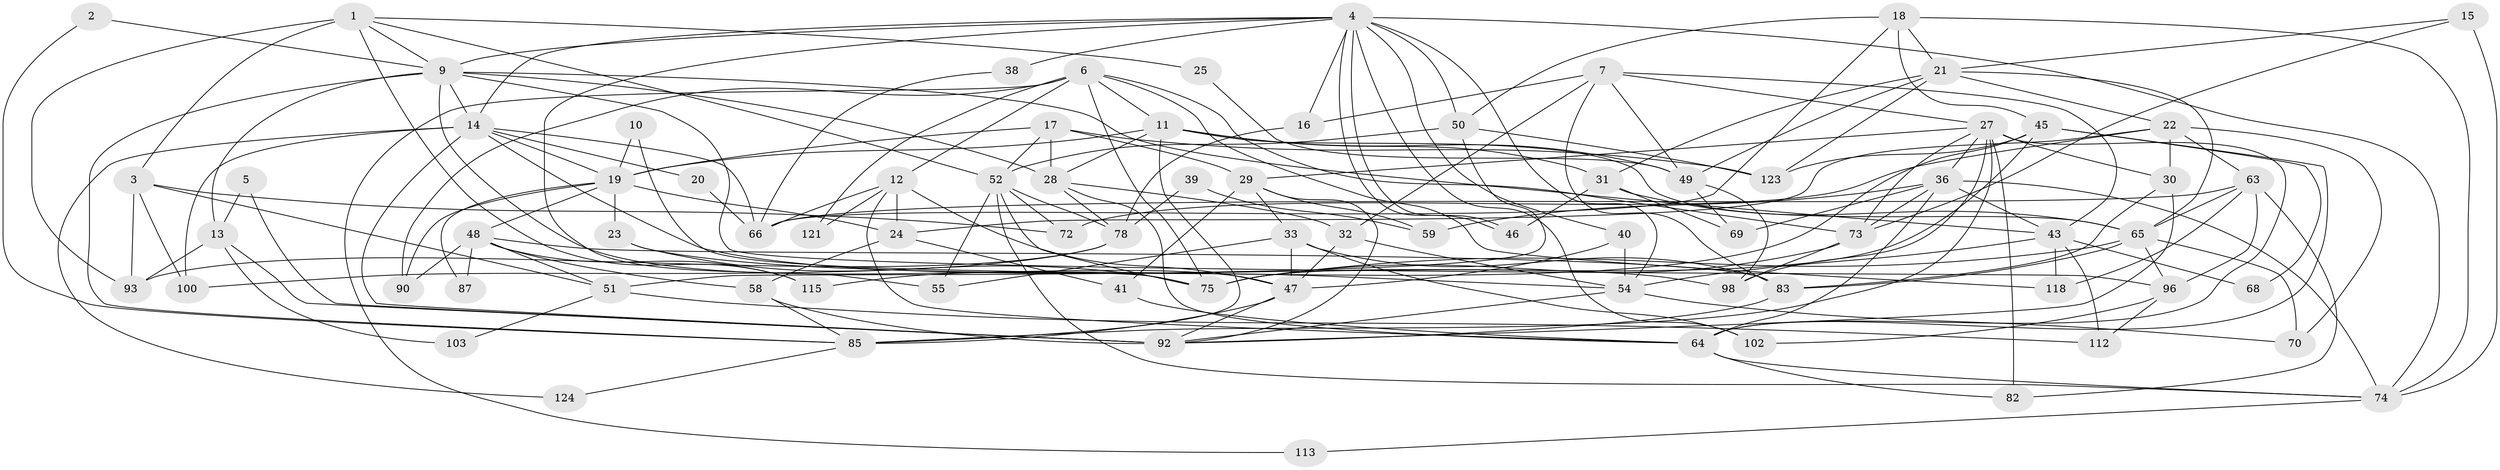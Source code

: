 // original degree distribution, {4: 0.2777777777777778, 2: 0.15873015873015872, 7: 0.05555555555555555, 6: 0.0873015873015873, 5: 0.15873015873015872, 3: 0.24603174603174602, 8: 0.015873015873015872}
// Generated by graph-tools (version 1.1) at 2025/11/02/27/25 16:11:17]
// undirected, 80 vertices, 196 edges
graph export_dot {
graph [start="1"]
  node [color=gray90,style=filled];
  1 [super="+8"];
  2;
  3 [super="+79"];
  4 [super="+37"];
  5;
  6 [super="+42"];
  7 [super="+77"];
  9 [super="+76"];
  10;
  11 [super="+35"];
  12 [super="+53"];
  13 [super="+119"];
  14 [super="+94"];
  15;
  16 [super="+71"];
  17 [super="+86"];
  18 [super="+61"];
  19 [super="+26"];
  20;
  21 [super="+81"];
  22 [super="+60"];
  23 [super="+125"];
  24 [super="+97"];
  25;
  27 [super="+34"];
  28 [super="+107"];
  29 [super="+114"];
  30 [super="+110"];
  31 [super="+67"];
  32;
  33 [super="+44"];
  36 [super="+56"];
  38;
  39;
  40;
  41;
  43 [super="+57"];
  45 [super="+109"];
  46;
  47 [super="+91"];
  48 [super="+104"];
  49 [super="+62"];
  50;
  51 [super="+89"];
  52 [super="+84"];
  54 [super="+105"];
  55;
  58 [super="+108"];
  59;
  63 [super="+111"];
  64 [super="+101"];
  65 [super="+116"];
  66 [super="+95"];
  68;
  69;
  70 [super="+106"];
  72;
  73;
  74 [super="+88"];
  75;
  78 [super="+80"];
  82;
  83;
  85 [super="+120"];
  87;
  90;
  92 [super="+117"];
  93;
  96 [super="+99"];
  98;
  100;
  102;
  103;
  112 [super="+122"];
  113;
  115 [super="+126"];
  118;
  121;
  123;
  124;
  1 -- 9;
  1 -- 115;
  1 -- 93;
  1 -- 25;
  1 -- 52;
  1 -- 3;
  2 -- 85;
  2 -- 9;
  3 -- 51;
  3 -- 100;
  3 -- 72;
  3 -- 93;
  4 -- 46;
  4 -- 46;
  4 -- 55;
  4 -- 16 [weight=2];
  4 -- 40;
  4 -- 102;
  4 -- 38;
  4 -- 9;
  4 -- 74;
  4 -- 14;
  4 -- 50;
  4 -- 54;
  5 -- 92;
  5 -- 13;
  6 -- 90;
  6 -- 113;
  6 -- 118;
  6 -- 73;
  6 -- 75;
  6 -- 121;
  6 -- 12;
  6 -- 11;
  7 -- 32;
  7 -- 83;
  7 -- 43;
  7 -- 27;
  7 -- 16;
  7 -- 49;
  9 -- 13;
  9 -- 85;
  9 -- 43;
  9 -- 28;
  9 -- 14;
  9 -- 47;
  9 -- 96;
  10 -- 75;
  10 -- 19;
  11 -- 65;
  11 -- 85;
  11 -- 31 [weight=2];
  11 -- 28;
  11 -- 49;
  11 -- 19;
  12 -- 66;
  12 -- 24;
  12 -- 64;
  12 -- 121;
  12 -- 47;
  13 -- 93;
  13 -- 103;
  13 -- 92;
  14 -- 19;
  14 -- 20;
  14 -- 100;
  14 -- 124;
  14 -- 66;
  14 -- 92 [weight=2];
  14 -- 98;
  15 -- 73;
  15 -- 74;
  15 -- 21;
  16 -- 78;
  17 -- 52;
  17 -- 29;
  17 -- 19;
  17 -- 123;
  17 -- 28;
  18 -- 66;
  18 -- 74;
  18 -- 50;
  18 -- 45;
  18 -- 21;
  19 -- 90;
  19 -- 24;
  19 -- 87;
  19 -- 23;
  19 -- 48;
  20 -- 66;
  21 -- 65;
  21 -- 123;
  21 -- 22;
  21 -- 49;
  21 -- 31;
  22 -- 72;
  22 -- 24;
  22 -- 70;
  22 -- 63;
  22 -- 30;
  23 -- 75;
  23 -- 54;
  24 -- 41;
  24 -- 58;
  25 -- 49;
  27 -- 36;
  27 -- 73;
  27 -- 82;
  27 -- 98;
  27 -- 64;
  27 -- 85;
  27 -- 29;
  27 -- 30;
  28 -- 32;
  28 -- 78;
  28 -- 64;
  29 -- 59;
  29 -- 33;
  29 -- 41;
  29 -- 92;
  30 -- 83;
  30 -- 92;
  31 -- 46;
  31 -- 65;
  31 -- 69;
  32 -- 54;
  32 -- 47;
  33 -- 47;
  33 -- 83;
  33 -- 102;
  33 -- 55;
  36 -- 64;
  36 -- 69;
  36 -- 73;
  36 -- 74;
  36 -- 43;
  36 -- 59;
  38 -- 66;
  39 -- 78;
  39 -- 59;
  40 -- 54;
  40 -- 47;
  41 -- 64 [weight=2];
  43 -- 118;
  43 -- 68;
  43 -- 54;
  43 -- 112;
  45 -- 123;
  45 -- 64;
  45 -- 115;
  45 -- 75;
  45 -- 68;
  47 -- 85 [weight=2];
  47 -- 92;
  48 -- 83;
  48 -- 58;
  48 -- 87;
  48 -- 90;
  48 -- 51;
  48 -- 115;
  49 -- 69;
  49 -- 98;
  50 -- 51 [weight=2];
  50 -- 123;
  50 -- 52;
  51 -- 112;
  51 -- 103;
  52 -- 75;
  52 -- 55;
  52 -- 72;
  52 -- 74;
  52 -- 78;
  54 -- 70;
  54 -- 92;
  58 -- 92;
  58 -- 85;
  63 -- 66 [weight=2];
  63 -- 82;
  63 -- 118;
  63 -- 65;
  63 -- 96;
  64 -- 74;
  64 -- 82;
  65 -- 83;
  65 -- 96;
  65 -- 70 [weight=2];
  65 -- 75;
  73 -- 98;
  73 -- 75;
  74 -- 113;
  78 -- 100;
  78 -- 93;
  83 -- 92;
  85 -- 124;
  96 -- 112;
  96 -- 102;
}

